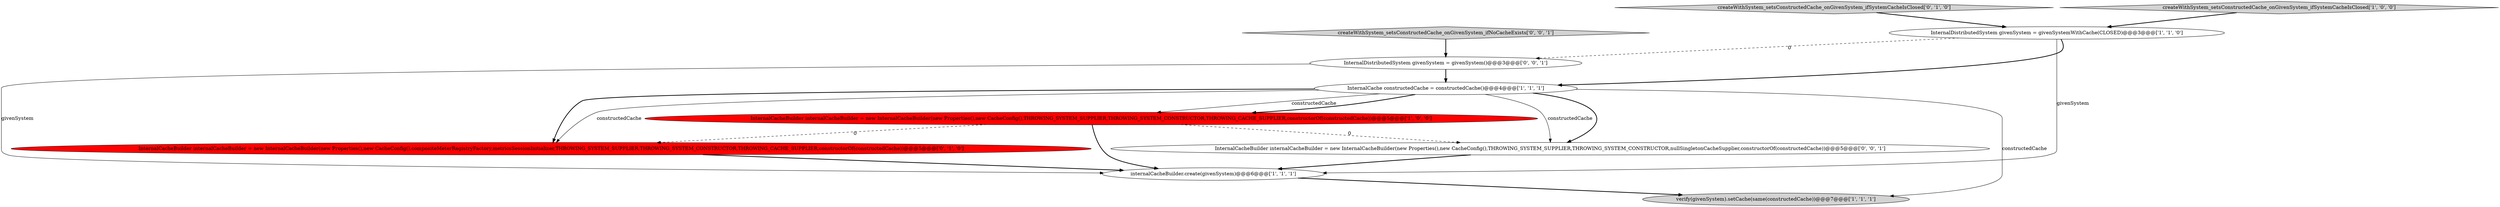 digraph {
8 [style = filled, label = "createWithSystem_setsConstructedCache_onGivenSystem_ifNoCacheExists['0', '0', '1']", fillcolor = lightgray, shape = diamond image = "AAA0AAABBB3BBB"];
1 [style = filled, label = "InternalCache constructedCache = constructedCache()@@@4@@@['1', '1', '1']", fillcolor = white, shape = ellipse image = "AAA0AAABBB1BBB"];
5 [style = filled, label = "InternalDistributedSystem givenSystem = givenSystemWithCache(CLOSED)@@@3@@@['1', '1', '0']", fillcolor = white, shape = ellipse image = "AAA0AAABBB1BBB"];
4 [style = filled, label = "internalCacheBuilder.create(givenSystem)@@@6@@@['1', '1', '1']", fillcolor = white, shape = ellipse image = "AAA0AAABBB1BBB"];
10 [style = filled, label = "InternalDistributedSystem givenSystem = givenSystem()@@@3@@@['0', '0', '1']", fillcolor = white, shape = ellipse image = "AAA0AAABBB3BBB"];
2 [style = filled, label = "verify(givenSystem).setCache(same(constructedCache))@@@7@@@['1', '1', '1']", fillcolor = lightgray, shape = ellipse image = "AAA0AAABBB1BBB"];
7 [style = filled, label = "InternalCacheBuilder internalCacheBuilder = new InternalCacheBuilder(new Properties(),new CacheConfig(),compositeMeterRegistryFactory,metricsSessionInitializer,THROWING_SYSTEM_SUPPLIER,THROWING_SYSTEM_CONSTRUCTOR,THROWING_CACHE_SUPPLIER,constructorOf(constructedCache))@@@5@@@['0', '1', '0']", fillcolor = red, shape = ellipse image = "AAA1AAABBB2BBB"];
6 [style = filled, label = "createWithSystem_setsConstructedCache_onGivenSystem_ifSystemCacheIsClosed['0', '1', '0']", fillcolor = lightgray, shape = diamond image = "AAA0AAABBB2BBB"];
9 [style = filled, label = "InternalCacheBuilder internalCacheBuilder = new InternalCacheBuilder(new Properties(),new CacheConfig(),THROWING_SYSTEM_SUPPLIER,THROWING_SYSTEM_CONSTRUCTOR,nullSingletonCacheSupplier,constructorOf(constructedCache))@@@5@@@['0', '0', '1']", fillcolor = white, shape = ellipse image = "AAA0AAABBB3BBB"];
3 [style = filled, label = "InternalCacheBuilder internalCacheBuilder = new InternalCacheBuilder(new Properties(),new CacheConfig(),THROWING_SYSTEM_SUPPLIER,THROWING_SYSTEM_CONSTRUCTOR,THROWING_CACHE_SUPPLIER,constructorOf(constructedCache))@@@5@@@['1', '0', '0']", fillcolor = red, shape = ellipse image = "AAA1AAABBB1BBB"];
0 [style = filled, label = "createWithSystem_setsConstructedCache_onGivenSystem_ifSystemCacheIsClosed['1', '0', '0']", fillcolor = lightgray, shape = diamond image = "AAA0AAABBB1BBB"];
8->10 [style = bold, label=""];
5->4 [style = solid, label="givenSystem"];
3->7 [style = dashed, label="0"];
1->9 [style = solid, label="constructedCache"];
1->3 [style = solid, label="constructedCache"];
9->4 [style = bold, label=""];
1->3 [style = bold, label=""];
10->4 [style = solid, label="givenSystem"];
4->2 [style = bold, label=""];
7->4 [style = bold, label=""];
3->4 [style = bold, label=""];
1->7 [style = bold, label=""];
1->9 [style = bold, label=""];
1->7 [style = solid, label="constructedCache"];
5->1 [style = bold, label=""];
6->5 [style = bold, label=""];
5->10 [style = dashed, label="0"];
3->9 [style = dashed, label="0"];
1->2 [style = solid, label="constructedCache"];
10->1 [style = bold, label=""];
0->5 [style = bold, label=""];
}
